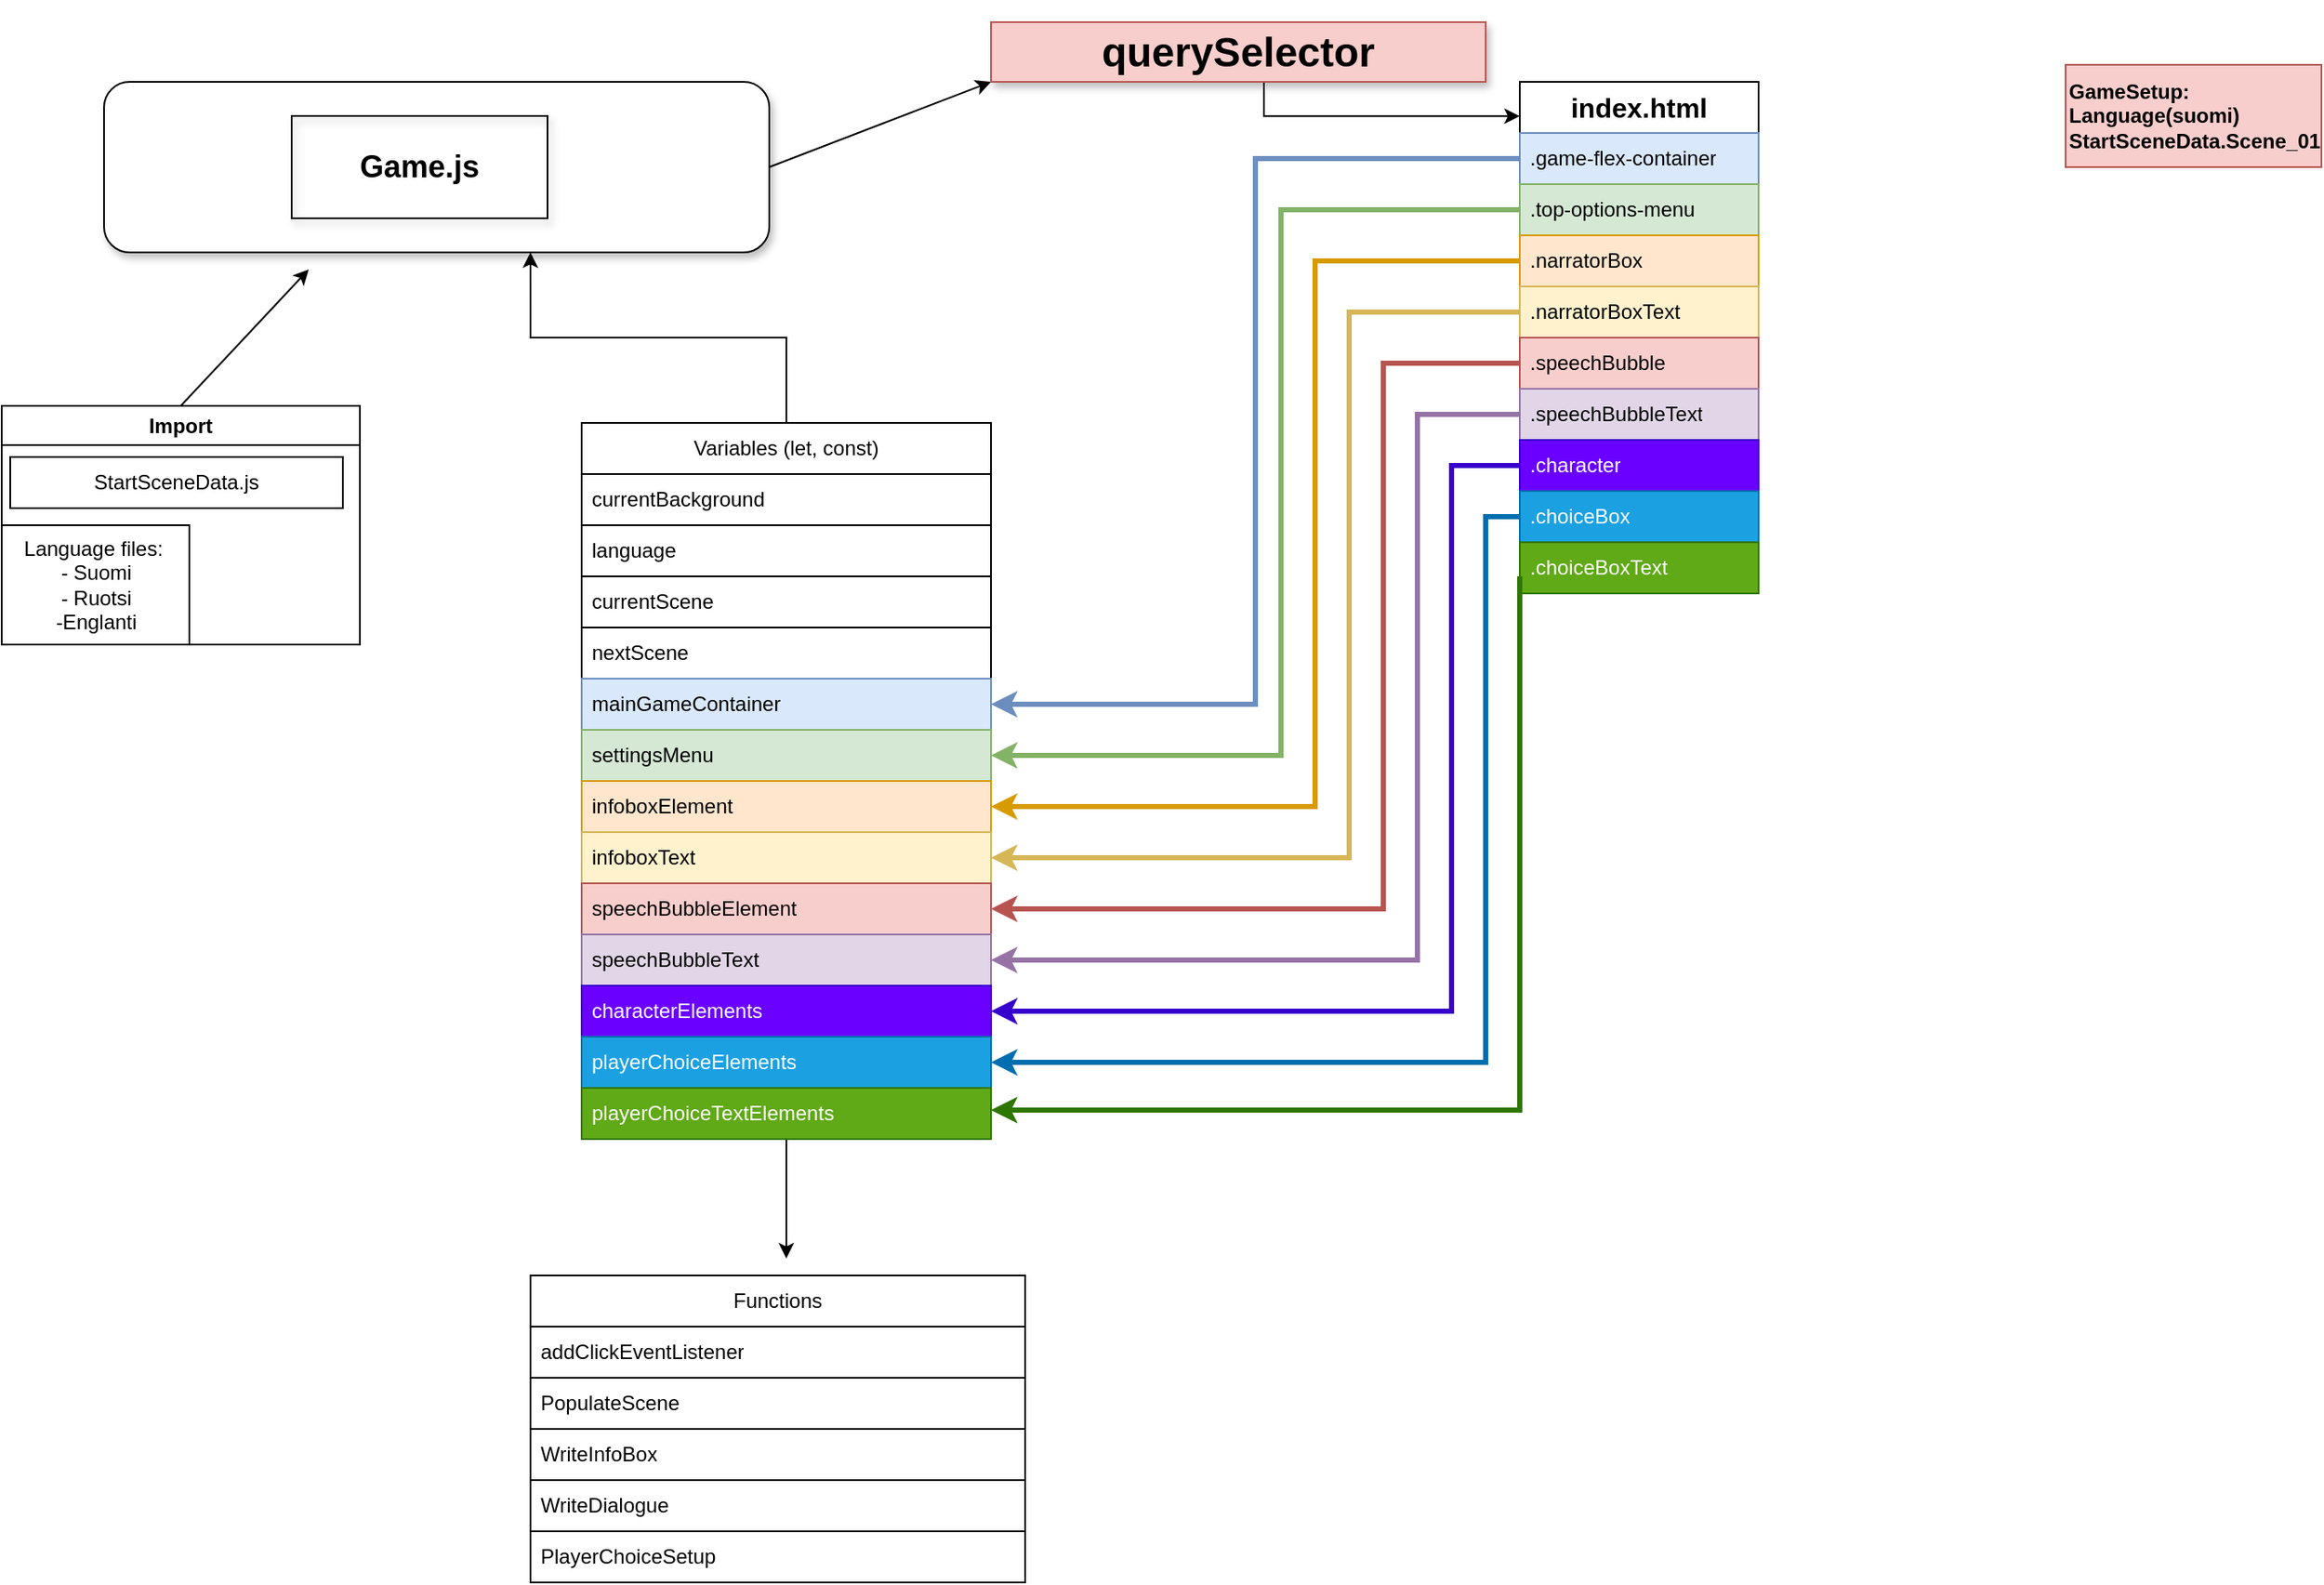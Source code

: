 <mxfile version="21.6.8" type="github">
  <diagram name="Page-1" id="WqCGlnpHckIurkz3evK_">
    <mxGraphModel dx="2074" dy="4398" grid="1" gridSize="10" guides="1" tooltips="1" connect="1" arrows="1" fold="1" page="1" pageScale="1" pageWidth="2339" pageHeight="3300" background="none" math="0" shadow="0">
      <root>
        <mxCell id="0" />
        <mxCell id="1" parent="0" />
        <mxCell id="e9ZKreqlH63XPAyhANIe-1" value="Import" style="swimlane;whiteSpace=wrap;html=1;startSize=23;" vertex="1" parent="1">
          <mxGeometry x="20" y="200" width="210" height="140" as="geometry" />
        </mxCell>
        <mxCell id="e9ZKreqlH63XPAyhANIe-6" value="StartSceneData.js" style="text;html=1;strokeColor=default;fillColor=none;align=center;verticalAlign=middle;whiteSpace=wrap;rounded=0;" vertex="1" parent="e9ZKreqlH63XPAyhANIe-1">
          <mxGeometry x="5" y="30" width="195" height="30" as="geometry" />
        </mxCell>
        <mxCell id="e9ZKreqlH63XPAyhANIe-8" value="Language files:&amp;nbsp;&lt;br&gt;- Suomi&lt;br&gt;- Ruotsi&lt;br&gt;-Englanti" style="text;html=1;align=center;verticalAlign=middle;resizable=0;points=[];autosize=1;strokeColor=default;fillColor=none;" vertex="1" parent="e9ZKreqlH63XPAyhANIe-1">
          <mxGeometry y="70" width="110" height="70" as="geometry" />
        </mxCell>
        <mxCell id="e9ZKreqlH63XPAyhANIe-2" value="" style="rounded=1;whiteSpace=wrap;html=1;shadow=1;" vertex="1" parent="1">
          <mxGeometry x="80" y="10" width="390" height="100" as="geometry" />
        </mxCell>
        <mxCell id="e9ZKreqlH63XPAyhANIe-3" value="&lt;h2&gt;Game.js&lt;/h2&gt;" style="text;html=1;strokeColor=default;fillColor=none;align=center;verticalAlign=middle;whiteSpace=wrap;rounded=0;glass=0;shadow=1;" vertex="1" parent="1">
          <mxGeometry x="190" y="30" width="150" height="60" as="geometry" />
        </mxCell>
        <mxCell id="e9ZKreqlH63XPAyhANIe-9" value="" style="endArrow=classic;html=1;rounded=0;exitX=0.5;exitY=0;exitDx=0;exitDy=0;" edge="1" parent="1" source="e9ZKreqlH63XPAyhANIe-1">
          <mxGeometry width="50" height="50" relative="1" as="geometry">
            <mxPoint x="140" y="180" as="sourcePoint" />
            <mxPoint x="200" y="120" as="targetPoint" />
          </mxGeometry>
        </mxCell>
        <mxCell id="e9ZKreqlH63XPAyhANIe-10" value="" style="endArrow=classic;html=1;rounded=0;entryX=0;entryY=1;entryDx=0;entryDy=0;" edge="1" parent="1" target="e9ZKreqlH63XPAyhANIe-11">
          <mxGeometry width="50" height="50" relative="1" as="geometry">
            <mxPoint x="470" y="60" as="sourcePoint" />
            <mxPoint x="590" as="targetPoint" />
          </mxGeometry>
        </mxCell>
        <mxCell id="e9ZKreqlH63XPAyhANIe-52" style="edgeStyle=orthogonalEdgeStyle;rounded=0;orthogonalLoop=1;jettySize=auto;html=1;entryX=0;entryY=0.067;entryDx=0;entryDy=0;entryPerimeter=0;" edge="1" parent="1" source="e9ZKreqlH63XPAyhANIe-11" target="e9ZKreqlH63XPAyhANIe-12">
          <mxGeometry relative="1" as="geometry">
            <mxPoint x="890" y="30" as="targetPoint" />
            <Array as="points">
              <mxPoint x="760" y="30" />
            </Array>
          </mxGeometry>
        </mxCell>
        <mxCell id="e9ZKreqlH63XPAyhANIe-11" value="&lt;h1&gt;querySelector&lt;/h1&gt;" style="text;html=1;strokeColor=#b85450;fillColor=#f8cecc;align=center;verticalAlign=middle;whiteSpace=wrap;rounded=0;shadow=1;" vertex="1" parent="1">
          <mxGeometry x="600" y="-25" width="290" height="35" as="geometry" />
        </mxCell>
        <mxCell id="e9ZKreqlH63XPAyhANIe-12" value="&lt;b&gt;&lt;font style=&quot;font-size: 16px;&quot;&gt;index.html&lt;/font&gt;&lt;/b&gt;" style="swimlane;fontStyle=0;childLayout=stackLayout;horizontal=1;startSize=30;horizontalStack=0;resizeParent=1;resizeParentMax=0;resizeLast=0;collapsible=1;marginBottom=0;whiteSpace=wrap;html=1;" vertex="1" parent="1">
          <mxGeometry x="910" y="10" width="140" height="300" as="geometry" />
        </mxCell>
        <mxCell id="e9ZKreqlH63XPAyhANIe-13" value=".game-flex-container" style="text;strokeColor=#6c8ebf;fillColor=#dae8fc;align=left;verticalAlign=middle;spacingLeft=4;spacingRight=4;overflow=hidden;points=[[0,0.5],[1,0.5]];portConstraint=eastwest;rotatable=0;whiteSpace=wrap;html=1;" vertex="1" parent="e9ZKreqlH63XPAyhANIe-12">
          <mxGeometry y="30" width="140" height="30" as="geometry" />
        </mxCell>
        <mxCell id="e9ZKreqlH63XPAyhANIe-14" value=".top-options-menu" style="text;strokeColor=#82b366;fillColor=#d5e8d4;align=left;verticalAlign=middle;spacingLeft=4;spacingRight=4;overflow=hidden;points=[[0,0.5],[1,0.5]];portConstraint=eastwest;rotatable=0;whiteSpace=wrap;html=1;" vertex="1" parent="e9ZKreqlH63XPAyhANIe-12">
          <mxGeometry y="60" width="140" height="30" as="geometry" />
        </mxCell>
        <mxCell id="e9ZKreqlH63XPAyhANIe-15" value=".narratorBox" style="text;strokeColor=#d79b00;fillColor=#ffe6cc;align=left;verticalAlign=middle;spacingLeft=4;spacingRight=4;overflow=hidden;points=[[0,0.5],[1,0.5]];portConstraint=eastwest;rotatable=0;whiteSpace=wrap;html=1;" vertex="1" parent="e9ZKreqlH63XPAyhANIe-12">
          <mxGeometry y="90" width="140" height="30" as="geometry" />
        </mxCell>
        <mxCell id="e9ZKreqlH63XPAyhANIe-16" value=".narratorBoxText" style="text;strokeColor=#d6b656;fillColor=#fff2cc;align=left;verticalAlign=middle;spacingLeft=4;spacingRight=4;overflow=hidden;points=[[0,0.5],[1,0.5]];portConstraint=eastwest;rotatable=0;whiteSpace=wrap;html=1;" vertex="1" parent="e9ZKreqlH63XPAyhANIe-12">
          <mxGeometry y="120" width="140" height="30" as="geometry" />
        </mxCell>
        <mxCell id="e9ZKreqlH63XPAyhANIe-17" value=".speechBubble" style="text;strokeColor=#b85450;fillColor=#f8cecc;align=left;verticalAlign=middle;spacingLeft=4;spacingRight=4;overflow=hidden;points=[[0,0.5],[1,0.5]];portConstraint=eastwest;rotatable=0;whiteSpace=wrap;html=1;" vertex="1" parent="e9ZKreqlH63XPAyhANIe-12">
          <mxGeometry y="150" width="140" height="30" as="geometry" />
        </mxCell>
        <mxCell id="e9ZKreqlH63XPAyhANIe-18" value=".speechBubbleText" style="text;strokeColor=#9673a6;fillColor=#e1d5e7;align=left;verticalAlign=middle;spacingLeft=4;spacingRight=4;overflow=hidden;points=[[0,0.5],[1,0.5]];portConstraint=eastwest;rotatable=0;whiteSpace=wrap;html=1;" vertex="1" parent="e9ZKreqlH63XPAyhANIe-12">
          <mxGeometry y="180" width="140" height="30" as="geometry" />
        </mxCell>
        <mxCell id="e9ZKreqlH63XPAyhANIe-19" value=".character" style="text;strokeColor=#3700CC;fillColor=#6a00ff;align=left;verticalAlign=middle;spacingLeft=4;spacingRight=4;overflow=hidden;points=[[0,0.5],[1,0.5]];portConstraint=eastwest;rotatable=0;whiteSpace=wrap;html=1;fontColor=#ffffff;" vertex="1" parent="e9ZKreqlH63XPAyhANIe-12">
          <mxGeometry y="210" width="140" height="30" as="geometry" />
        </mxCell>
        <mxCell id="e9ZKreqlH63XPAyhANIe-20" value=".choiceBox" style="text;strokeColor=#006EAF;fillColor=#1ba1e2;align=left;verticalAlign=middle;spacingLeft=4;spacingRight=4;overflow=hidden;points=[[0,0.5],[1,0.5]];portConstraint=eastwest;rotatable=0;whiteSpace=wrap;html=1;fontColor=#ffffff;" vertex="1" parent="e9ZKreqlH63XPAyhANIe-12">
          <mxGeometry y="240" width="140" height="30" as="geometry" />
        </mxCell>
        <mxCell id="e9ZKreqlH63XPAyhANIe-21" value=".choiceBoxText" style="text;strokeColor=#2D7600;fillColor=#60a917;align=left;verticalAlign=middle;spacingLeft=4;spacingRight=4;overflow=hidden;points=[[0,0.5],[1,0.5]];portConstraint=eastwest;rotatable=0;whiteSpace=wrap;html=1;fontColor=#ffffff;" vertex="1" parent="e9ZKreqlH63XPAyhANIe-12">
          <mxGeometry y="270" width="140" height="30" as="geometry" />
        </mxCell>
        <mxCell id="e9ZKreqlH63XPAyhANIe-54" style="edgeStyle=orthogonalEdgeStyle;rounded=0;orthogonalLoop=1;jettySize=auto;html=1;" edge="1" parent="1" source="e9ZKreqlH63XPAyhANIe-24">
          <mxGeometry relative="1" as="geometry">
            <mxPoint x="480" y="700" as="targetPoint" />
          </mxGeometry>
        </mxCell>
        <mxCell id="e9ZKreqlH63XPAyhANIe-55" style="edgeStyle=orthogonalEdgeStyle;rounded=0;orthogonalLoop=1;jettySize=auto;html=1;entryX=0.641;entryY=1;entryDx=0;entryDy=0;entryPerimeter=0;" edge="1" parent="1" source="e9ZKreqlH63XPAyhANIe-24" target="e9ZKreqlH63XPAyhANIe-2">
          <mxGeometry relative="1" as="geometry" />
        </mxCell>
        <mxCell id="e9ZKreqlH63XPAyhANIe-24" value="Variables (let, const)" style="swimlane;fontStyle=0;childLayout=stackLayout;horizontal=1;startSize=30;horizontalStack=0;resizeParent=1;resizeParentMax=0;resizeLast=0;collapsible=1;marginBottom=0;whiteSpace=wrap;html=1;" vertex="1" parent="1">
          <mxGeometry x="360" y="210" width="240" height="420" as="geometry" />
        </mxCell>
        <mxCell id="e9ZKreqlH63XPAyhANIe-25" value="currentBackground" style="text;strokeColor=default;fillColor=none;align=left;verticalAlign=middle;spacingLeft=4;spacingRight=4;overflow=hidden;points=[[0,0.5],[1,0.5]];portConstraint=eastwest;rotatable=0;whiteSpace=wrap;html=1;" vertex="1" parent="e9ZKreqlH63XPAyhANIe-24">
          <mxGeometry y="30" width="240" height="30" as="geometry" />
        </mxCell>
        <mxCell id="e9ZKreqlH63XPAyhANIe-26" value="language" style="text;strokeColor=default;fillColor=none;align=left;verticalAlign=middle;spacingLeft=4;spacingRight=4;overflow=hidden;points=[[0,0.5],[1,0.5]];portConstraint=eastwest;rotatable=0;whiteSpace=wrap;html=1;" vertex="1" parent="e9ZKreqlH63XPAyhANIe-24">
          <mxGeometry y="60" width="240" height="30" as="geometry" />
        </mxCell>
        <mxCell id="e9ZKreqlH63XPAyhANIe-27" value="currentScene" style="text;strokeColor=default;fillColor=none;align=left;verticalAlign=middle;spacingLeft=4;spacingRight=4;overflow=hidden;points=[[0,0.5],[1,0.5]];portConstraint=eastwest;rotatable=0;whiteSpace=wrap;html=1;" vertex="1" parent="e9ZKreqlH63XPAyhANIe-24">
          <mxGeometry y="90" width="240" height="30" as="geometry" />
        </mxCell>
        <mxCell id="e9ZKreqlH63XPAyhANIe-29" value="nextScene" style="text;strokeColor=default;fillColor=none;align=left;verticalAlign=middle;spacingLeft=4;spacingRight=4;overflow=hidden;points=[[0,0.5],[1,0.5]];portConstraint=eastwest;rotatable=0;whiteSpace=wrap;html=1;" vertex="1" parent="e9ZKreqlH63XPAyhANIe-24">
          <mxGeometry y="120" width="240" height="30" as="geometry" />
        </mxCell>
        <mxCell id="e9ZKreqlH63XPAyhANIe-44" value="mainGameContainer" style="text;strokeColor=#6c8ebf;fillColor=#dae8fc;align=left;verticalAlign=middle;spacingLeft=4;spacingRight=4;overflow=hidden;points=[[0,0.5],[1,0.5]];portConstraint=eastwest;rotatable=0;whiteSpace=wrap;html=1;" vertex="1" parent="e9ZKreqlH63XPAyhANIe-24">
          <mxGeometry y="150" width="240" height="30" as="geometry" />
        </mxCell>
        <mxCell id="e9ZKreqlH63XPAyhANIe-45" value="settingsMenu" style="text;strokeColor=#82b366;fillColor=#d5e8d4;align=left;verticalAlign=middle;spacingLeft=4;spacingRight=4;overflow=hidden;points=[[0,0.5],[1,0.5]];portConstraint=eastwest;rotatable=0;whiteSpace=wrap;html=1;" vertex="1" parent="e9ZKreqlH63XPAyhANIe-24">
          <mxGeometry y="180" width="240" height="30" as="geometry" />
        </mxCell>
        <mxCell id="e9ZKreqlH63XPAyhANIe-46" value="infoboxElement" style="text;strokeColor=#d79b00;fillColor=#ffe6cc;align=left;verticalAlign=middle;spacingLeft=4;spacingRight=4;overflow=hidden;points=[[0,0.5],[1,0.5]];portConstraint=eastwest;rotatable=0;whiteSpace=wrap;html=1;" vertex="1" parent="e9ZKreqlH63XPAyhANIe-24">
          <mxGeometry y="210" width="240" height="30" as="geometry" />
        </mxCell>
        <mxCell id="e9ZKreqlH63XPAyhANIe-47" value="infoboxText" style="text;strokeColor=#d6b656;fillColor=#fff2cc;align=left;verticalAlign=middle;spacingLeft=4;spacingRight=4;overflow=hidden;points=[[0,0.5],[1,0.5]];portConstraint=eastwest;rotatable=0;whiteSpace=wrap;html=1;" vertex="1" parent="e9ZKreqlH63XPAyhANIe-24">
          <mxGeometry y="240" width="240" height="30" as="geometry" />
        </mxCell>
        <mxCell id="e9ZKreqlH63XPAyhANIe-48" value="speechBubbleElement" style="text;strokeColor=#b85450;fillColor=#f8cecc;align=left;verticalAlign=middle;spacingLeft=4;spacingRight=4;overflow=hidden;points=[[0,0.5],[1,0.5]];portConstraint=eastwest;rotatable=0;whiteSpace=wrap;html=1;" vertex="1" parent="e9ZKreqlH63XPAyhANIe-24">
          <mxGeometry y="270" width="240" height="30" as="geometry" />
        </mxCell>
        <mxCell id="e9ZKreqlH63XPAyhANIe-49" value="speechBubbleText" style="text;strokeColor=#9673a6;fillColor=#e1d5e7;align=left;verticalAlign=middle;spacingLeft=4;spacingRight=4;overflow=hidden;points=[[0,0.5],[1,0.5]];portConstraint=eastwest;rotatable=0;whiteSpace=wrap;html=1;" vertex="1" parent="e9ZKreqlH63XPAyhANIe-24">
          <mxGeometry y="300" width="240" height="30" as="geometry" />
        </mxCell>
        <mxCell id="e9ZKreqlH63XPAyhANIe-50" value="characterElements" style="text;strokeColor=#3700CC;fillColor=#6a00ff;align=left;verticalAlign=middle;spacingLeft=4;spacingRight=4;overflow=hidden;points=[[0,0.5],[1,0.5]];portConstraint=eastwest;rotatable=0;whiteSpace=wrap;html=1;fontColor=#ffffff;" vertex="1" parent="e9ZKreqlH63XPAyhANIe-24">
          <mxGeometry y="330" width="240" height="30" as="geometry" />
        </mxCell>
        <mxCell id="e9ZKreqlH63XPAyhANIe-51" value="playerChoiceElements" style="text;strokeColor=#006EAF;fillColor=#1ba1e2;align=left;verticalAlign=middle;spacingLeft=4;spacingRight=4;overflow=hidden;points=[[0,0.5],[1,0.5]];portConstraint=eastwest;rotatable=0;whiteSpace=wrap;html=1;fontColor=#ffffff;" vertex="1" parent="e9ZKreqlH63XPAyhANIe-24">
          <mxGeometry y="360" width="240" height="30" as="geometry" />
        </mxCell>
        <mxCell id="e9ZKreqlH63XPAyhANIe-53" value="playerChoiceTextElements" style="text;strokeColor=#2D7600;fillColor=#60a917;align=left;verticalAlign=middle;spacingLeft=4;spacingRight=4;overflow=hidden;points=[[0,0.5],[1,0.5]];portConstraint=eastwest;rotatable=0;whiteSpace=wrap;html=1;fontColor=#ffffff;" vertex="1" parent="e9ZKreqlH63XPAyhANIe-24">
          <mxGeometry y="390" width="240" height="30" as="geometry" />
        </mxCell>
        <mxCell id="e9ZKreqlH63XPAyhANIe-34" value="Functions" style="swimlane;fontStyle=0;childLayout=stackLayout;horizontal=1;startSize=30;horizontalStack=0;resizeParent=1;resizeParentMax=0;resizeLast=0;collapsible=1;marginBottom=0;whiteSpace=wrap;html=1;" vertex="1" parent="1">
          <mxGeometry x="330" y="710" width="290" height="180" as="geometry" />
        </mxCell>
        <mxCell id="e9ZKreqlH63XPAyhANIe-35" value="addClickEventListener" style="text;strokeColor=default;fillColor=none;align=left;verticalAlign=middle;spacingLeft=4;spacingRight=4;overflow=hidden;points=[[0,0.5],[1,0.5]];portConstraint=eastwest;rotatable=0;whiteSpace=wrap;html=1;" vertex="1" parent="e9ZKreqlH63XPAyhANIe-34">
          <mxGeometry y="30" width="290" height="30" as="geometry" />
        </mxCell>
        <mxCell id="e9ZKreqlH63XPAyhANIe-36" value="PopulateScene" style="text;strokeColor=default;fillColor=none;align=left;verticalAlign=middle;spacingLeft=4;spacingRight=4;overflow=hidden;points=[[0,0.5],[1,0.5]];portConstraint=eastwest;rotatable=0;whiteSpace=wrap;html=1;" vertex="1" parent="e9ZKreqlH63XPAyhANIe-34">
          <mxGeometry y="60" width="290" height="30" as="geometry" />
        </mxCell>
        <mxCell id="e9ZKreqlH63XPAyhANIe-37" value="WriteInfoBox" style="text;strokeColor=default;fillColor=none;align=left;verticalAlign=middle;spacingLeft=4;spacingRight=4;overflow=hidden;points=[[0,0.5],[1,0.5]];portConstraint=eastwest;rotatable=0;whiteSpace=wrap;html=1;" vertex="1" parent="e9ZKreqlH63XPAyhANIe-34">
          <mxGeometry y="90" width="290" height="30" as="geometry" />
        </mxCell>
        <mxCell id="e9ZKreqlH63XPAyhANIe-38" value="WriteDialogue" style="text;strokeColor=default;fillColor=none;align=left;verticalAlign=middle;spacingLeft=4;spacingRight=4;overflow=hidden;points=[[0,0.5],[1,0.5]];portConstraint=eastwest;rotatable=0;whiteSpace=wrap;html=1;" vertex="1" parent="e9ZKreqlH63XPAyhANIe-34">
          <mxGeometry y="120" width="290" height="30" as="geometry" />
        </mxCell>
        <mxCell id="e9ZKreqlH63XPAyhANIe-39" value="PlayerChoiceSetup" style="text;strokeColor=default;fillColor=none;align=left;verticalAlign=middle;spacingLeft=4;spacingRight=4;overflow=hidden;points=[[0,0.5],[1,0.5]];portConstraint=eastwest;rotatable=0;whiteSpace=wrap;html=1;" vertex="1" parent="e9ZKreqlH63XPAyhANIe-34">
          <mxGeometry y="150" width="290" height="30" as="geometry" />
        </mxCell>
        <mxCell id="e9ZKreqlH63XPAyhANIe-42" value="GameSetup:&lt;br&gt;Language(suomi)&lt;br&gt;StartSceneData.Scene_01" style="text;html=1;strokeColor=#b85450;fillColor=#f8cecc;align=left;verticalAlign=middle;whiteSpace=wrap;rounded=0;shadow=0;fontStyle=1" vertex="1" parent="1">
          <mxGeometry x="1230" width="150" height="60" as="geometry" />
        </mxCell>
        <mxCell id="e9ZKreqlH63XPAyhANIe-56" style="edgeStyle=orthogonalEdgeStyle;rounded=0;orthogonalLoop=1;jettySize=auto;html=1;entryX=1;entryY=0.5;entryDx=0;entryDy=0;fillColor=#dae8fc;strokeColor=#6c8ebf;strokeWidth=3;" edge="1" parent="1" source="e9ZKreqlH63XPAyhANIe-13" target="e9ZKreqlH63XPAyhANIe-44">
          <mxGeometry relative="1" as="geometry" />
        </mxCell>
        <mxCell id="e9ZKreqlH63XPAyhANIe-57" style="edgeStyle=orthogonalEdgeStyle;rounded=0;orthogonalLoop=1;jettySize=auto;html=1;entryX=1;entryY=0.5;entryDx=0;entryDy=0;fillColor=#d5e8d4;strokeColor=#82b366;strokeWidth=3;" edge="1" parent="1" source="e9ZKreqlH63XPAyhANIe-14" target="e9ZKreqlH63XPAyhANIe-45">
          <mxGeometry relative="1" as="geometry">
            <Array as="points">
              <mxPoint x="770" y="85" />
              <mxPoint x="770" y="405" />
            </Array>
          </mxGeometry>
        </mxCell>
        <mxCell id="e9ZKreqlH63XPAyhANIe-58" style="edgeStyle=orthogonalEdgeStyle;rounded=0;orthogonalLoop=1;jettySize=auto;html=1;entryX=1;entryY=0.5;entryDx=0;entryDy=0;fillColor=#ffe6cc;strokeColor=#d79b00;strokeWidth=3;" edge="1" parent="1" source="e9ZKreqlH63XPAyhANIe-15" target="e9ZKreqlH63XPAyhANIe-46">
          <mxGeometry relative="1" as="geometry">
            <Array as="points">
              <mxPoint x="790" y="115" />
              <mxPoint x="790" y="435" />
            </Array>
          </mxGeometry>
        </mxCell>
        <mxCell id="e9ZKreqlH63XPAyhANIe-59" style="edgeStyle=orthogonalEdgeStyle;rounded=0;orthogonalLoop=1;jettySize=auto;html=1;fillColor=#fff2cc;strokeColor=#d6b656;strokeWidth=3;" edge="1" parent="1" source="e9ZKreqlH63XPAyhANIe-16" target="e9ZKreqlH63XPAyhANIe-47">
          <mxGeometry relative="1" as="geometry">
            <Array as="points">
              <mxPoint x="810" y="145" />
              <mxPoint x="810" y="465" />
            </Array>
          </mxGeometry>
        </mxCell>
        <mxCell id="e9ZKreqlH63XPAyhANIe-60" style="edgeStyle=orthogonalEdgeStyle;rounded=0;orthogonalLoop=1;jettySize=auto;html=1;fillColor=#f8cecc;strokeColor=#b85450;strokeWidth=3;" edge="1" parent="1" source="e9ZKreqlH63XPAyhANIe-17" target="e9ZKreqlH63XPAyhANIe-48">
          <mxGeometry relative="1" as="geometry">
            <Array as="points">
              <mxPoint x="830" y="175" />
              <mxPoint x="830" y="495" />
            </Array>
          </mxGeometry>
        </mxCell>
        <mxCell id="e9ZKreqlH63XPAyhANIe-61" style="edgeStyle=orthogonalEdgeStyle;rounded=0;orthogonalLoop=1;jettySize=auto;html=1;fillColor=#e1d5e7;strokeColor=#9673a6;strokeWidth=3;" edge="1" parent="1" source="e9ZKreqlH63XPAyhANIe-18" target="e9ZKreqlH63XPAyhANIe-49">
          <mxGeometry relative="1" as="geometry">
            <Array as="points">
              <mxPoint x="850" y="205" />
              <mxPoint x="850" y="525" />
            </Array>
          </mxGeometry>
        </mxCell>
        <mxCell id="e9ZKreqlH63XPAyhANIe-62" style="edgeStyle=orthogonalEdgeStyle;rounded=0;orthogonalLoop=1;jettySize=auto;html=1;entryX=1;entryY=0.5;entryDx=0;entryDy=0;fillColor=#6a00ff;strokeColor=#3700CC;strokeWidth=3;" edge="1" parent="1" source="e9ZKreqlH63XPAyhANIe-19" target="e9ZKreqlH63XPAyhANIe-50">
          <mxGeometry relative="1" as="geometry">
            <Array as="points">
              <mxPoint x="870" y="235" />
              <mxPoint x="870" y="555" />
            </Array>
          </mxGeometry>
        </mxCell>
        <mxCell id="e9ZKreqlH63XPAyhANIe-63" style="edgeStyle=orthogonalEdgeStyle;rounded=0;orthogonalLoop=1;jettySize=auto;html=1;entryX=1;entryY=0.5;entryDx=0;entryDy=0;fillColor=#1ba1e2;strokeColor=#006EAF;strokeWidth=3;" edge="1" parent="1" source="e9ZKreqlH63XPAyhANIe-20" target="e9ZKreqlH63XPAyhANIe-51">
          <mxGeometry relative="1" as="geometry">
            <Array as="points">
              <mxPoint x="890" y="265" />
              <mxPoint x="890" y="585" />
            </Array>
          </mxGeometry>
        </mxCell>
        <mxCell id="e9ZKreqlH63XPAyhANIe-64" style="edgeStyle=orthogonalEdgeStyle;rounded=0;orthogonalLoop=1;jettySize=auto;html=1;entryX=1;entryY=0.767;entryDx=0;entryDy=0;entryPerimeter=0;fillColor=#60a917;strokeColor=#2D7600;strokeWidth=3;" edge="1" parent="1">
          <mxGeometry relative="1" as="geometry">
            <mxPoint x="910" y="300" as="sourcePoint" />
            <mxPoint x="600" y="613.01" as="targetPoint" />
            <Array as="points">
              <mxPoint x="910" y="613" />
            </Array>
          </mxGeometry>
        </mxCell>
      </root>
    </mxGraphModel>
  </diagram>
</mxfile>

